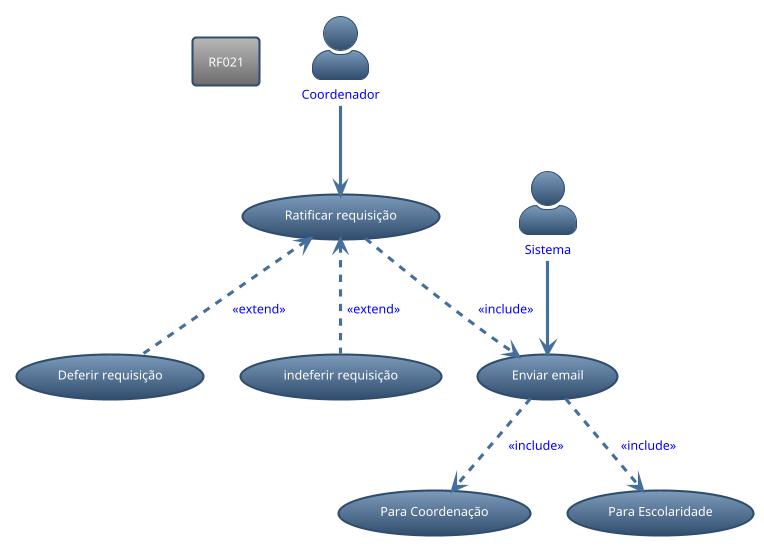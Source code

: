 @startuml RF 021
skinparam actorStyle awesome
!theme spacelab

rectangle "RF021"
:Coordenador: as coordenador #text:blue
:Sistema: as sistema #text:blue

(Ratificar requisição) as ratificar_requisicao

(Deferir requisição) as deferir_requisicao

(indeferir requisição) as indeferir_requisicao

(Enviar email) as enviar_email_es_coord

(Para Coordenação) as coordenacao

(Para Escolaridade) as escolaridade

coordenador --> ratificar_requisicao
ratificar_requisicao <.. deferir_requisicao #text:blue : <<extend>>
ratificar_requisicao <.. indeferir_requisicao #text:blue : <<extend>>
sistema --> enviar_email_es_coord
enviar_email_es_coord ..> coordenacao #text:blue : <<include>>
enviar_email_es_coord ..> escolaridade #text:blue : <<include>>
ratificar_requisicao ..> enviar_email_es_coord #text:blue : <<include>>
@enduml